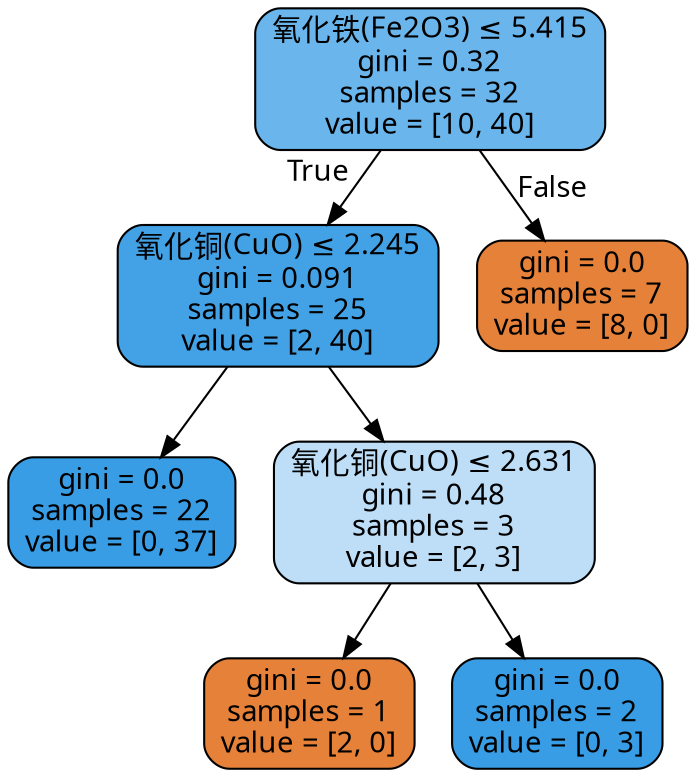 digraph Tree {
node [shape=box, style="filled, rounded", color="black", fontname="DengXian"] ;
edge [fontname="DengXian"] ;
0 [label=<氧化铁(Fe2O3) &le; 5.415<br/>gini = 0.32<br/>samples = 32<br/>value = [10, 40]>, fillcolor="#6ab6ec"] ;
1 [label=<氧化铜(CuO) &le; 2.245<br/>gini = 0.091<br/>samples = 25<br/>value = [2, 40]>, fillcolor="#43a2e6"] ;
0 -> 1 [labeldistance=2.5, labelangle=45, headlabel="True"] ;
2 [label=<gini = 0.0<br/>samples = 22<br/>value = [0, 37]>, fillcolor="#399de5"] ;
1 -> 2 ;
3 [label=<氧化铜(CuO) &le; 2.631<br/>gini = 0.48<br/>samples = 3<br/>value = [2, 3]>, fillcolor="#bddef6"] ;
1 -> 3 ;
4 [label=<gini = 0.0<br/>samples = 1<br/>value = [2, 0]>, fillcolor="#e58139"] ;
3 -> 4 ;
5 [label=<gini = 0.0<br/>samples = 2<br/>value = [0, 3]>, fillcolor="#399de5"] ;
3 -> 5 ;
6 [label=<gini = 0.0<br/>samples = 7<br/>value = [8, 0]>, fillcolor="#e58139"] ;
0 -> 6 [labeldistance=2.5, labelangle=-45, headlabel="False"] ;
}